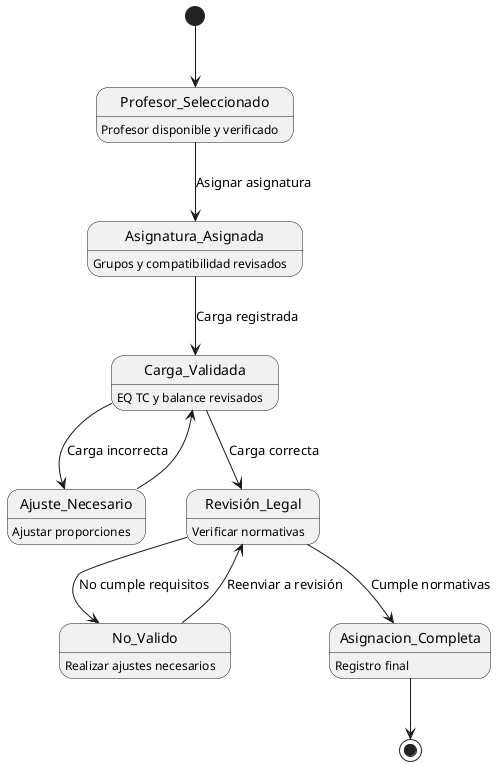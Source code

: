 @startuml diagramaDeEstados1
[*] --> Profesor_Seleccionado

state Profesor_Seleccionado {
    Profesor_Seleccionado: Profesor disponible y verificado
}

Profesor_Seleccionado --> Asignatura_Asignada: Asignar asignatura

state Asignatura_Asignada {
    Asignatura_Asignada: Grupos y compatibilidad revisados
}

Asignatura_Asignada --> Carga_Validada: Carga registrada

state Carga_Validada {
    Carga_Validada: EQ TC y balance revisados
}

Carga_Validada --> Ajuste_Necesario: Carga incorrecta
Carga_Validada --> Revisión_Legal: Carga correcta

state Ajuste_Necesario {
    Ajuste_Necesario: Ajustar proporciones
}

Ajuste_Necesario --> Carga_Validada

state Revisión_Legal {
    Revisión_Legal: Verificar normativas
}

Revisión_Legal --> No_Valido: No cumple requisitos
Revisión_Legal --> Asignacion_Completa: Cumple normativas

state No_Valido {
    No_Valido: Realizar ajustes necesarios
}

No_Valido --> Revisión_Legal: Reenviar a revisión

state Asignacion_Completa {
    Asignacion_Completa: Registro final
}

Asignacion_Completa --> [*]
@enduml
